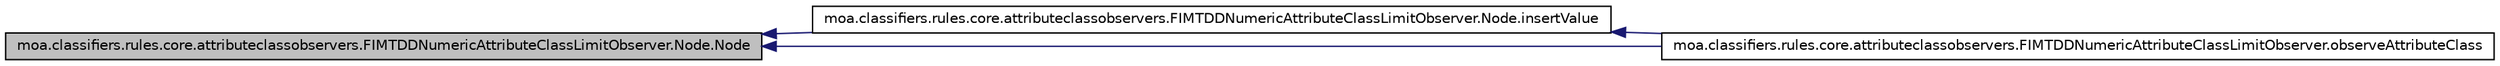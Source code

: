 digraph G
{
  edge [fontname="Helvetica",fontsize="10",labelfontname="Helvetica",labelfontsize="10"];
  node [fontname="Helvetica",fontsize="10",shape=record];
  rankdir=LR;
  Node1 [label="moa.classifiers.rules.core.attributeclassobservers.FIMTDDNumericAttributeClassLimitObserver.Node.Node",height=0.2,width=0.4,color="black", fillcolor="grey75", style="filled" fontcolor="black"];
  Node1 -> Node2 [dir=back,color="midnightblue",fontsize="10",style="solid",fontname="Helvetica"];
  Node2 [label="moa.classifiers.rules.core.attributeclassobservers.FIMTDDNumericAttributeClassLimitObserver.Node.insertValue",height=0.2,width=0.4,color="black", fillcolor="white", style="filled",URL="$classmoa_1_1classifiers_1_1rules_1_1core_1_1attributeclassobservers_1_1FIMTDDNumericAttributeClassLimitObserver_1_1Node.html#ab5b7594205d5d9f1342785b9f6549d27",tooltip="Insert a new value into the tree, updating both the sum of values and sum of squared..."];
  Node2 -> Node3 [dir=back,color="midnightblue",fontsize="10",style="solid",fontname="Helvetica"];
  Node3 [label="moa.classifiers.rules.core.attributeclassobservers.FIMTDDNumericAttributeClassLimitObserver.observeAttributeClass",height=0.2,width=0.4,color="black", fillcolor="white", style="filled",URL="$classmoa_1_1classifiers_1_1rules_1_1core_1_1attributeclassobservers_1_1FIMTDDNumericAttributeClassLimitObserver.html#a06c6235774d33280afcd588efdc90ff3"];
  Node1 -> Node3 [dir=back,color="midnightblue",fontsize="10",style="solid",fontname="Helvetica"];
}
